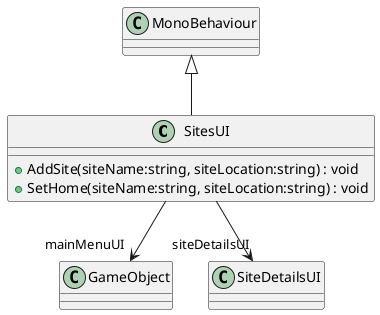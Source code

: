 @startuml
class SitesUI {
    + AddSite(siteName:string, siteLocation:string) : void
    + SetHome(siteName:string, siteLocation:string) : void
}
MonoBehaviour <|-- SitesUI
SitesUI --> "mainMenuUI" GameObject
SitesUI --> "siteDetailsUI" SiteDetailsUI
@enduml

